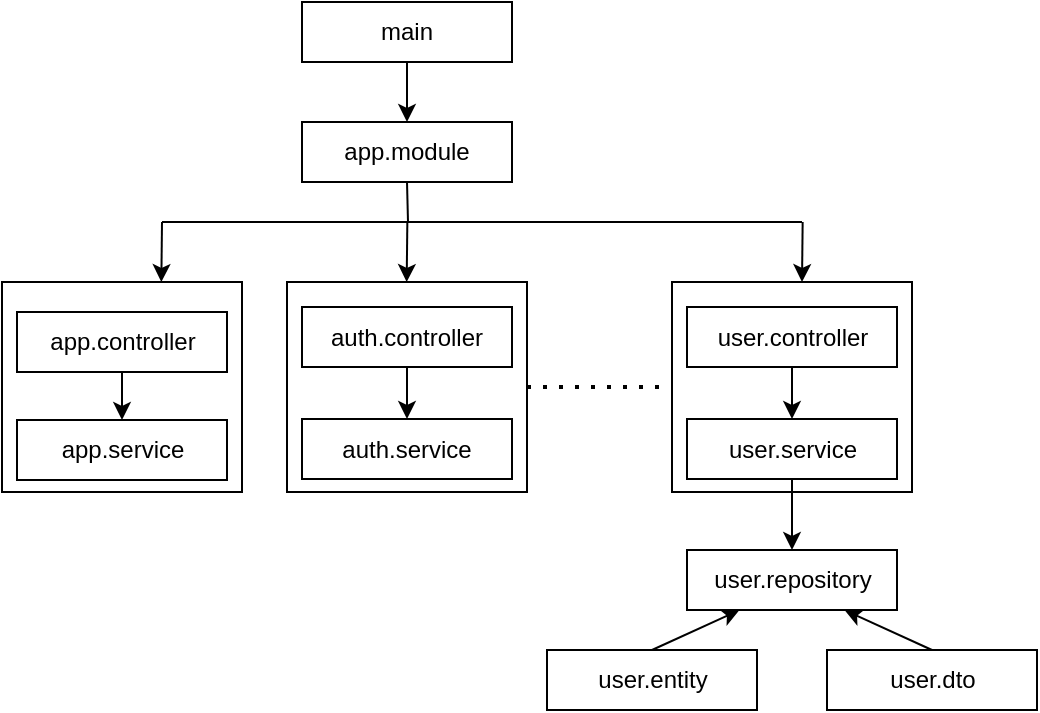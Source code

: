 <mxfile version="21.3.7" type="device">
  <diagram name="Page-1" id="v7sPYXP66oV2i193jRmr">
    <mxGraphModel dx="737" dy="332" grid="1" gridSize="10" guides="1" tooltips="1" connect="1" arrows="1" fold="1" page="1" pageScale="1" pageWidth="1169" pageHeight="827" math="0" shadow="0">
      <root>
        <mxCell id="0" />
        <mxCell id="1" parent="0" />
        <mxCell id="1QQw_ysDj4xrMd3_b_aN-1" value="main" style="rounded=0;whiteSpace=wrap;html=1;" vertex="1" parent="1">
          <mxGeometry x="520" y="60" width="105" height="30" as="geometry" />
        </mxCell>
        <mxCell id="1QQw_ysDj4xrMd3_b_aN-2" value="app.module" style="rounded=0;whiteSpace=wrap;html=1;" vertex="1" parent="1">
          <mxGeometry x="520" y="120" width="105" height="30" as="geometry" />
        </mxCell>
        <mxCell id="1QQw_ysDj4xrMd3_b_aN-6" value="" style="endArrow=none;dashed=1;html=1;dashPattern=1 3;strokeWidth=2;rounded=0;exitX=1;exitY=0.5;exitDx=0;exitDy=0;" edge="1" parent="1" source="1QQw_ysDj4xrMd3_b_aN-29" target="1QQw_ysDj4xrMd3_b_aN-30">
          <mxGeometry width="50" height="50" relative="1" as="geometry">
            <mxPoint x="625" y="215" as="sourcePoint" />
            <mxPoint x="720" y="215" as="targetPoint" />
          </mxGeometry>
        </mxCell>
        <mxCell id="1QQw_ysDj4xrMd3_b_aN-10" value="user.repository" style="rounded=0;whiteSpace=wrap;html=1;" vertex="1" parent="1">
          <mxGeometry x="712.5" y="334" width="105" height="30" as="geometry" />
        </mxCell>
        <mxCell id="1QQw_ysDj4xrMd3_b_aN-11" value="" style="endArrow=classic;html=1;rounded=0;exitX=0.5;exitY=1;exitDx=0;exitDy=0;entryX=0.5;entryY=0;entryDx=0;entryDy=0;" edge="1" parent="1" source="1QQw_ysDj4xrMd3_b_aN-1" target="1QQw_ysDj4xrMd3_b_aN-2">
          <mxGeometry width="50" height="50" relative="1" as="geometry">
            <mxPoint x="710" y="130" as="sourcePoint" />
            <mxPoint x="760" y="80" as="targetPoint" />
          </mxGeometry>
        </mxCell>
        <mxCell id="1QQw_ysDj4xrMd3_b_aN-12" value="" style="endArrow=classic;html=1;rounded=0;" edge="1" parent="1">
          <mxGeometry width="50" height="50" relative="1" as="geometry">
            <mxPoint x="450" y="170" as="sourcePoint" />
            <mxPoint x="449.667" y="200" as="targetPoint" />
          </mxGeometry>
        </mxCell>
        <mxCell id="1QQw_ysDj4xrMd3_b_aN-13" value="" style="endArrow=none;html=1;rounded=0;entryX=0.5;entryY=1;entryDx=0;entryDy=0;" edge="1" parent="1" target="1QQw_ysDj4xrMd3_b_aN-2">
          <mxGeometry width="50" height="50" relative="1" as="geometry">
            <mxPoint x="573" y="170" as="sourcePoint" />
            <mxPoint x="370" y="120" as="targetPoint" />
          </mxGeometry>
        </mxCell>
        <mxCell id="1QQw_ysDj4xrMd3_b_aN-14" value="" style="endArrow=none;html=1;rounded=0;" edge="1" parent="1">
          <mxGeometry width="50" height="50" relative="1" as="geometry">
            <mxPoint x="450" y="170" as="sourcePoint" />
            <mxPoint x="770" y="170" as="targetPoint" />
          </mxGeometry>
        </mxCell>
        <mxCell id="1QQw_ysDj4xrMd3_b_aN-15" value="" style="endArrow=classic;html=1;rounded=0;" edge="1" parent="1">
          <mxGeometry width="50" height="50" relative="1" as="geometry">
            <mxPoint x="572.67" y="170" as="sourcePoint" />
            <mxPoint x="572.337" y="200" as="targetPoint" />
          </mxGeometry>
        </mxCell>
        <mxCell id="1QQw_ysDj4xrMd3_b_aN-16" value="" style="endArrow=classic;html=1;rounded=0;" edge="1" parent="1">
          <mxGeometry width="50" height="50" relative="1" as="geometry">
            <mxPoint x="770.33" y="170" as="sourcePoint" />
            <mxPoint x="769.997" y="200" as="targetPoint" />
          </mxGeometry>
        </mxCell>
        <mxCell id="1QQw_ysDj4xrMd3_b_aN-21" value="user.entity" style="rounded=0;whiteSpace=wrap;html=1;" vertex="1" parent="1">
          <mxGeometry x="642.5" y="384" width="105" height="30" as="geometry" />
        </mxCell>
        <mxCell id="1QQw_ysDj4xrMd3_b_aN-22" value="user.dto" style="rounded=0;whiteSpace=wrap;html=1;" vertex="1" parent="1">
          <mxGeometry x="782.5" y="384" width="105" height="30" as="geometry" />
        </mxCell>
        <mxCell id="1QQw_ysDj4xrMd3_b_aN-23" value="" style="endArrow=classic;html=1;rounded=0;exitX=0.5;exitY=0;exitDx=0;exitDy=0;entryX=0.25;entryY=1;entryDx=0;entryDy=0;" edge="1" parent="1" source="1QQw_ysDj4xrMd3_b_aN-21" target="1QQw_ysDj4xrMd3_b_aN-10">
          <mxGeometry width="50" height="50" relative="1" as="geometry">
            <mxPoint x="582.5" y="364" as="sourcePoint" />
            <mxPoint x="632.5" y="314" as="targetPoint" />
          </mxGeometry>
        </mxCell>
        <mxCell id="1QQw_ysDj4xrMd3_b_aN-24" value="" style="endArrow=classic;html=1;rounded=0;exitX=0.5;exitY=0;exitDx=0;exitDy=0;entryX=0.75;entryY=1;entryDx=0;entryDy=0;" edge="1" parent="1" source="1QQw_ysDj4xrMd3_b_aN-22" target="1QQw_ysDj4xrMd3_b_aN-10">
          <mxGeometry width="50" height="50" relative="1" as="geometry">
            <mxPoint x="852.5" y="364" as="sourcePoint" />
            <mxPoint x="902.5" y="314" as="targetPoint" />
          </mxGeometry>
        </mxCell>
        <mxCell id="1QQw_ysDj4xrMd3_b_aN-25" value="" style="rounded=0;whiteSpace=wrap;html=1;" vertex="1" parent="1">
          <mxGeometry x="370" y="200" width="120" height="105" as="geometry" />
        </mxCell>
        <mxCell id="1QQw_ysDj4xrMd3_b_aN-26" value="app.controller" style="rounded=0;whiteSpace=wrap;html=1;" vertex="1" parent="1">
          <mxGeometry x="377.5" y="215" width="105" height="30" as="geometry" />
        </mxCell>
        <mxCell id="1QQw_ysDj4xrMd3_b_aN-27" value="app.service" style="rounded=0;whiteSpace=wrap;html=1;" vertex="1" parent="1">
          <mxGeometry x="377.5" y="269" width="105" height="30" as="geometry" />
        </mxCell>
        <mxCell id="1QQw_ysDj4xrMd3_b_aN-28" value="" style="endArrow=classic;html=1;rounded=0;exitX=0.5;exitY=1;exitDx=0;exitDy=0;" edge="1" parent="1" source="1QQw_ysDj4xrMd3_b_aN-26" target="1QQw_ysDj4xrMd3_b_aN-27">
          <mxGeometry width="50" height="50" relative="1" as="geometry">
            <mxPoint x="327.5" y="245" as="sourcePoint" />
            <mxPoint x="377.5" y="195" as="targetPoint" />
          </mxGeometry>
        </mxCell>
        <mxCell id="1QQw_ysDj4xrMd3_b_aN-29" value="" style="rounded=0;whiteSpace=wrap;html=1;" vertex="1" parent="1">
          <mxGeometry x="512.5" y="200" width="120" height="105" as="geometry" />
        </mxCell>
        <mxCell id="1QQw_ysDj4xrMd3_b_aN-30" value="" style="rounded=0;whiteSpace=wrap;html=1;" vertex="1" parent="1">
          <mxGeometry x="705" y="200" width="120" height="105" as="geometry" />
        </mxCell>
        <mxCell id="1QQw_ysDj4xrMd3_b_aN-31" value="auth.controller" style="rounded=0;whiteSpace=wrap;html=1;" vertex="1" parent="1">
          <mxGeometry x="520" y="212.5" width="105" height="30" as="geometry" />
        </mxCell>
        <mxCell id="1QQw_ysDj4xrMd3_b_aN-32" value="auth.service" style="rounded=0;whiteSpace=wrap;html=1;" vertex="1" parent="1">
          <mxGeometry x="520" y="268.5" width="105" height="30" as="geometry" />
        </mxCell>
        <mxCell id="1QQw_ysDj4xrMd3_b_aN-33" value="" style="endArrow=classic;html=1;rounded=0;exitX=0.5;exitY=1;exitDx=0;exitDy=0;entryX=0.5;entryY=0;entryDx=0;entryDy=0;" edge="1" parent="1" source="1QQw_ysDj4xrMd3_b_aN-31" target="1QQw_ysDj4xrMd3_b_aN-32">
          <mxGeometry width="50" height="50" relative="1" as="geometry">
            <mxPoint x="660" y="312.5" as="sourcePoint" />
            <mxPoint x="710" y="262.5" as="targetPoint" />
          </mxGeometry>
        </mxCell>
        <mxCell id="1QQw_ysDj4xrMd3_b_aN-34" value="user.controller" style="rounded=0;whiteSpace=wrap;html=1;" vertex="1" parent="1">
          <mxGeometry x="712.5" y="212.5" width="105" height="30" as="geometry" />
        </mxCell>
        <mxCell id="1QQw_ysDj4xrMd3_b_aN-35" value="user.service" style="rounded=0;whiteSpace=wrap;html=1;" vertex="1" parent="1">
          <mxGeometry x="712.5" y="268.5" width="105" height="30" as="geometry" />
        </mxCell>
        <mxCell id="1QQw_ysDj4xrMd3_b_aN-36" value="" style="endArrow=classic;html=1;rounded=0;exitX=0.5;exitY=1;exitDx=0;exitDy=0;entryX=0.5;entryY=0;entryDx=0;entryDy=0;" edge="1" parent="1" source="1QQw_ysDj4xrMd3_b_aN-34" target="1QQw_ysDj4xrMd3_b_aN-35">
          <mxGeometry width="50" height="50" relative="1" as="geometry">
            <mxPoint x="632.5" y="312.5" as="sourcePoint" />
            <mxPoint x="682.5" y="262.5" as="targetPoint" />
          </mxGeometry>
        </mxCell>
        <mxCell id="1QQw_ysDj4xrMd3_b_aN-37" value="" style="endArrow=classic;html=1;rounded=0;exitX=0.5;exitY=1;exitDx=0;exitDy=0;entryX=0.5;entryY=0;entryDx=0;entryDy=0;" edge="1" parent="1" source="1QQw_ysDj4xrMd3_b_aN-35" target="1QQw_ysDj4xrMd3_b_aN-10">
          <mxGeometry width="50" height="50" relative="1" as="geometry">
            <mxPoint x="765" y="293" as="sourcePoint" />
            <mxPoint x="770" y="330" as="targetPoint" />
          </mxGeometry>
        </mxCell>
      </root>
    </mxGraphModel>
  </diagram>
</mxfile>
